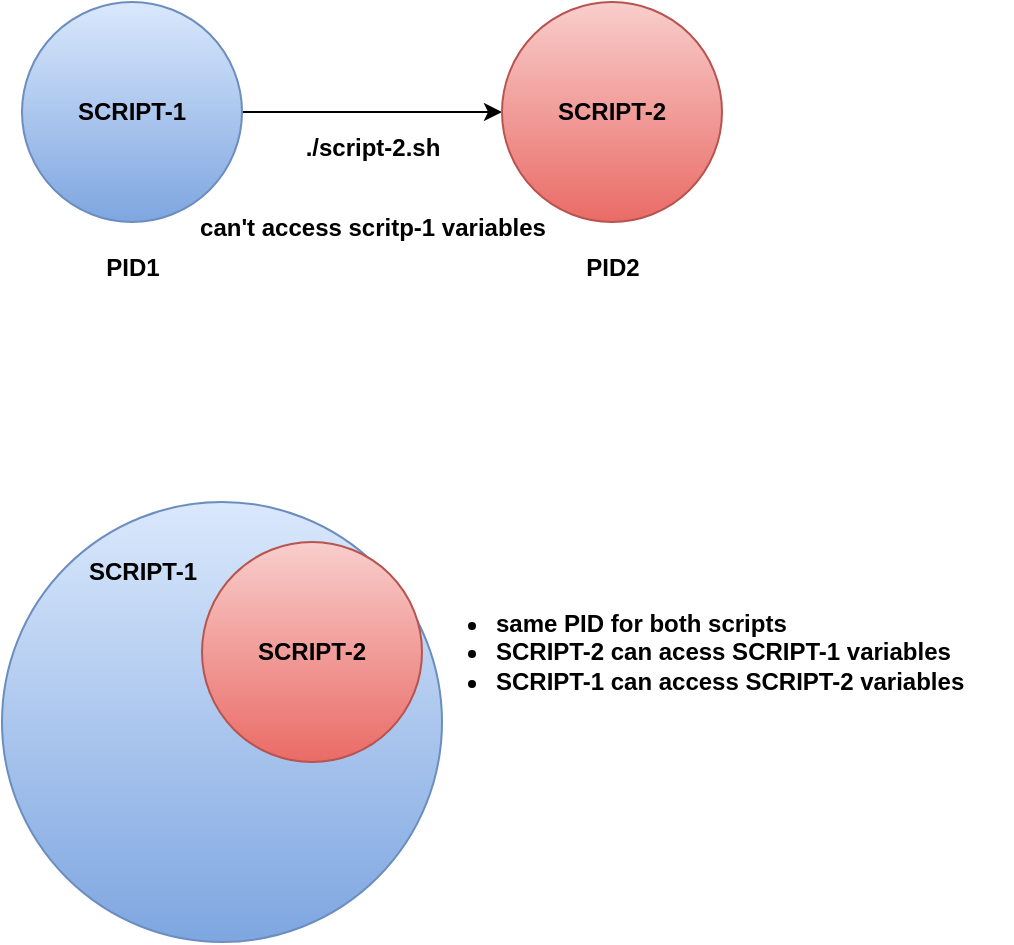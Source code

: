 <mxfile version="27.0.6">
  <diagram name="Page-1" id="Hq4flMPbH3zc9U-Y_YQN">
    <mxGraphModel dx="1251" dy="660" grid="1" gridSize="10" guides="1" tooltips="1" connect="1" arrows="1" fold="1" page="1" pageScale="1" pageWidth="850" pageHeight="1100" math="0" shadow="0">
      <root>
        <mxCell id="0" />
        <mxCell id="1" parent="0" />
        <mxCell id="GzCKTF9BgtCYel7384Yt-3" style="edgeStyle=orthogonalEdgeStyle;rounded=0;orthogonalLoop=1;jettySize=auto;html=1;entryX=0;entryY=0.5;entryDx=0;entryDy=0;" edge="1" parent="1" source="GzCKTF9BgtCYel7384Yt-1" target="GzCKTF9BgtCYel7384Yt-2">
          <mxGeometry relative="1" as="geometry" />
        </mxCell>
        <mxCell id="GzCKTF9BgtCYel7384Yt-1" value="&lt;b&gt;SCRIPT-1&lt;/b&gt;" style="ellipse;whiteSpace=wrap;html=1;aspect=fixed;fillColor=#dae8fc;gradientColor=#7ea6e0;strokeColor=#6c8ebf;" vertex="1" parent="1">
          <mxGeometry x="80" y="120" width="110" height="110" as="geometry" />
        </mxCell>
        <mxCell id="GzCKTF9BgtCYel7384Yt-2" value="&lt;b&gt;SCRIPT-2&lt;/b&gt;" style="ellipse;whiteSpace=wrap;html=1;aspect=fixed;fillColor=#f8cecc;gradientColor=#ea6b66;strokeColor=#b85450;" vertex="1" parent="1">
          <mxGeometry x="320" y="120" width="110" height="110" as="geometry" />
        </mxCell>
        <mxCell id="GzCKTF9BgtCYel7384Yt-4" value="&lt;b&gt;PID1&lt;/b&gt;" style="text;html=1;align=center;verticalAlign=middle;resizable=0;points=[];autosize=1;strokeColor=none;fillColor=none;" vertex="1" parent="1">
          <mxGeometry x="110" y="238" width="50" height="30" as="geometry" />
        </mxCell>
        <mxCell id="GzCKTF9BgtCYel7384Yt-5" value="&lt;b&gt;PID2&lt;/b&gt;" style="text;html=1;align=center;verticalAlign=middle;resizable=0;points=[];autosize=1;strokeColor=none;fillColor=none;" vertex="1" parent="1">
          <mxGeometry x="350" y="238" width="50" height="30" as="geometry" />
        </mxCell>
        <mxCell id="GzCKTF9BgtCYel7384Yt-6" value="&lt;b&gt;./script-2.sh&lt;/b&gt;" style="text;html=1;align=center;verticalAlign=middle;resizable=0;points=[];autosize=1;strokeColor=none;fillColor=none;" vertex="1" parent="1">
          <mxGeometry x="210" y="178" width="90" height="30" as="geometry" />
        </mxCell>
        <mxCell id="GzCKTF9BgtCYel7384Yt-7" value="&lt;b&gt;can&#39;t access scritp-1 variables&lt;/b&gt;" style="text;html=1;align=center;verticalAlign=middle;resizable=0;points=[];autosize=1;strokeColor=none;fillColor=none;" vertex="1" parent="1">
          <mxGeometry x="155" y="218" width="200" height="30" as="geometry" />
        </mxCell>
        <mxCell id="GzCKTF9BgtCYel7384Yt-8" value="" style="ellipse;whiteSpace=wrap;html=1;aspect=fixed;fillColor=#dae8fc;gradientColor=#7ea6e0;strokeColor=#6c8ebf;" vertex="1" parent="1">
          <mxGeometry x="70" y="370" width="220" height="220" as="geometry" />
        </mxCell>
        <mxCell id="GzCKTF9BgtCYel7384Yt-9" value="&lt;b&gt;SCRIPT-2&lt;/b&gt;" style="ellipse;whiteSpace=wrap;html=1;aspect=fixed;fillColor=#f8cecc;gradientColor=#ea6b66;strokeColor=#b85450;" vertex="1" parent="1">
          <mxGeometry x="170" y="390" width="110" height="110" as="geometry" />
        </mxCell>
        <mxCell id="GzCKTF9BgtCYel7384Yt-10" value="&lt;b&gt;SCRIPT-1&lt;/b&gt;" style="text;html=1;align=center;verticalAlign=middle;resizable=0;points=[];autosize=1;strokeColor=none;fillColor=none;" vertex="1" parent="1">
          <mxGeometry x="100" y="390" width="80" height="30" as="geometry" />
        </mxCell>
        <mxCell id="GzCKTF9BgtCYel7384Yt-11" value="&lt;ul&gt;&lt;li&gt;&lt;b&gt;same PID for both scripts&lt;/b&gt;&lt;/li&gt;&lt;li&gt;&lt;b&gt;SCRIPT-2 can acess SCRIPT-1 variables&lt;/b&gt;&lt;/li&gt;&lt;li&gt;&lt;b&gt;SCRIPT-1 can access SCRIPT-2 variables&lt;/b&gt;&lt;/li&gt;&lt;/ul&gt;" style="text;html=1;align=left;verticalAlign=middle;resizable=0;points=[];autosize=1;strokeColor=none;fillColor=none;" vertex="1" parent="1">
          <mxGeometry x="275" y="405" width="300" height="80" as="geometry" />
        </mxCell>
      </root>
    </mxGraphModel>
  </diagram>
</mxfile>
